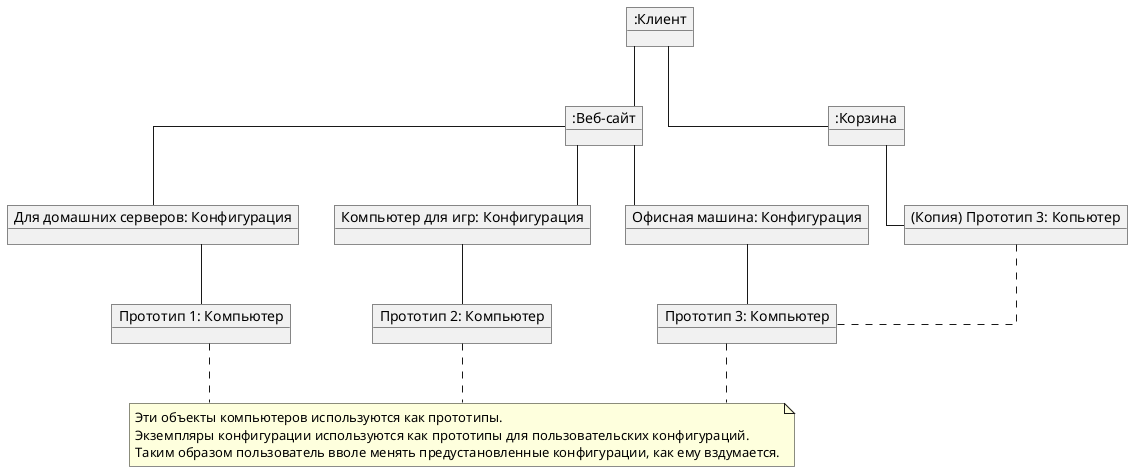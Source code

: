 @startuml

skinparam linetype ortho

object ":Веб-сайт" as web
object "Для домашних серверов: Конфигурация" as server
object "Компьютер для игр: Конфигурация" as game_station
object "Офисная машина: Конфигурация" as office_station

object "Прототип 1: Компьютер" as computer_proto_1
object "Прототип 2: Компьютер" as computer_proto_2
object "Прототип 3: Компьютер" as computer_proto_3

object ":Клиент" as client
object ":Корзина" as basket
object "(Копия) Прототип 3: Копьютер" as computer_to_buy

web -- server
web -- game_station
web -- office_station

server -- computer_proto_1
game_station -- computer_proto_2
office_station -- computer_proto_3

client -- basket
basket -- computer_to_buy
computer_to_buy .. computer_proto_3

note "Эти объекты компьютеров используются как прототипы. \nЭкземпляры конфигурации используются как прототипы для пользовательских конфигураций. \nТаким образом пользователь вволе менять предустановленные конфигурации, как ему вздумается." as protoNote

computer_proto_1 .. protoNote
computer_proto_2 .. protoNote
computer_proto_3 .. protoNote

client -- web

@enduml